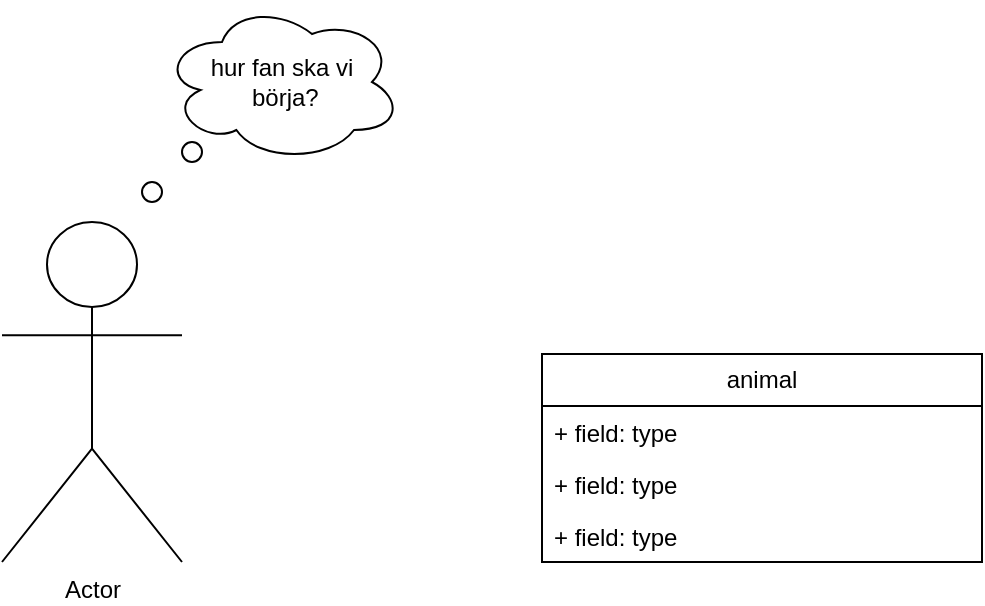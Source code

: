 <mxfile version="24.8.6">
  <diagram name="Sida-1" id="Y1j0zhgqOLCsYzoXeZtR">
    <mxGraphModel dx="1434" dy="718" grid="1" gridSize="10" guides="1" tooltips="1" connect="1" arrows="1" fold="1" page="1" pageScale="1" pageWidth="827" pageHeight="1169" math="0" shadow="0">
      <root>
        <mxCell id="0" />
        <mxCell id="1" parent="0" />
        <mxCell id="zoHxSkiRPQc8SZgiLuly-1" value="animal" style="swimlane;fontStyle=0;childLayout=stackLayout;horizontal=1;startSize=26;fillColor=none;horizontalStack=0;resizeParent=1;resizeParentMax=0;resizeLast=0;collapsible=1;marginBottom=0;whiteSpace=wrap;html=1;" parent="1" vertex="1">
          <mxGeometry x="440" y="296" width="220" height="104" as="geometry" />
        </mxCell>
        <mxCell id="zoHxSkiRPQc8SZgiLuly-2" value="+ field: type" style="text;strokeColor=none;fillColor=none;align=left;verticalAlign=top;spacingLeft=4;spacingRight=4;overflow=hidden;rotatable=0;points=[[0,0.5],[1,0.5]];portConstraint=eastwest;whiteSpace=wrap;html=1;" parent="zoHxSkiRPQc8SZgiLuly-1" vertex="1">
          <mxGeometry y="26" width="220" height="26" as="geometry" />
        </mxCell>
        <mxCell id="zoHxSkiRPQc8SZgiLuly-3" value="+ field: type" style="text;strokeColor=none;fillColor=none;align=left;verticalAlign=top;spacingLeft=4;spacingRight=4;overflow=hidden;rotatable=0;points=[[0,0.5],[1,0.5]];portConstraint=eastwest;whiteSpace=wrap;html=1;" parent="zoHxSkiRPQc8SZgiLuly-1" vertex="1">
          <mxGeometry y="52" width="220" height="26" as="geometry" />
        </mxCell>
        <mxCell id="zoHxSkiRPQc8SZgiLuly-4" value="+ field: type" style="text;strokeColor=none;fillColor=none;align=left;verticalAlign=top;spacingLeft=4;spacingRight=4;overflow=hidden;rotatable=0;points=[[0,0.5],[1,0.5]];portConstraint=eastwest;whiteSpace=wrap;html=1;" parent="zoHxSkiRPQc8SZgiLuly-1" vertex="1">
          <mxGeometry y="78" width="220" height="26" as="geometry" />
        </mxCell>
        <mxCell id="nMJNoLZE1KO_mP92uFwH-1" value="Actor" style="shape=umlActor;verticalLabelPosition=bottom;verticalAlign=top;html=1;outlineConnect=0;" vertex="1" parent="1">
          <mxGeometry x="170" y="230" width="90" height="170" as="geometry" />
        </mxCell>
        <mxCell id="nMJNoLZE1KO_mP92uFwH-2" value="&lt;div&gt;hur fan ska vi&lt;/div&gt;&lt;div&gt;&amp;nbsp;börja?&lt;/div&gt;" style="ellipse;shape=cloud;whiteSpace=wrap;html=1;" vertex="1" parent="1">
          <mxGeometry x="250" y="120" width="120" height="80" as="geometry" />
        </mxCell>
        <mxCell id="nMJNoLZE1KO_mP92uFwH-3" value="" style="ellipse;whiteSpace=wrap;html=1;" vertex="1" parent="1">
          <mxGeometry x="240" y="210" width="10" height="10" as="geometry" />
        </mxCell>
        <mxCell id="nMJNoLZE1KO_mP92uFwH-4" value="" style="ellipse;whiteSpace=wrap;html=1;" vertex="1" parent="1">
          <mxGeometry x="260" y="190" width="10" height="10" as="geometry" />
        </mxCell>
      </root>
    </mxGraphModel>
  </diagram>
</mxfile>
